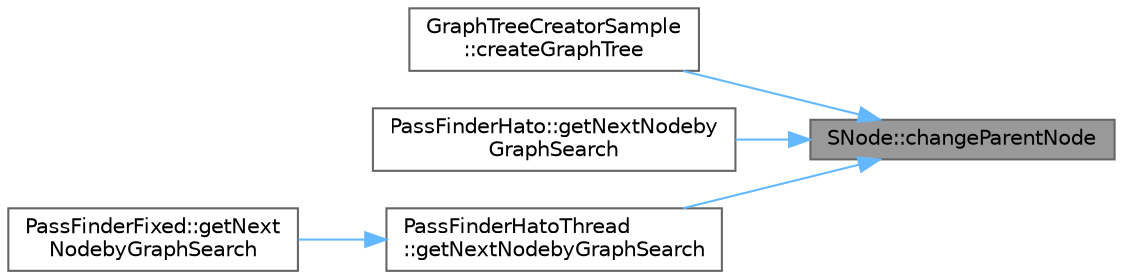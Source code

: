 digraph "SNode::changeParentNode"
{
 // LATEX_PDF_SIZE
  bgcolor="transparent";
  edge [fontname=Helvetica,fontsize=10,labelfontname=Helvetica,labelfontsize=10];
  node [fontname=Helvetica,fontsize=10,shape=box,height=0.2,width=0.4];
  rankdir="RL";
  Node1 [id="Node000001",label="SNode::changeParentNode",height=0.2,width=0.4,color="gray40", fillcolor="grey60", style="filled", fontcolor="black",tooltip="自身を親ノードに変更する関数．"];
  Node1 -> Node2 [id="edge1_Node000001_Node000002",dir="back",color="steelblue1",style="solid",tooltip=" "];
  Node2 [id="Node000002",label="GraphTreeCreatorSample\l::createGraphTree",height=0.2,width=0.4,color="grey40", fillcolor="white", style="filled",URL="$class_graph_tree_creator_sample.html#ab1895cfde4903118dbb7f097605edecd",tooltip="木グラフを作成するクラス．完成したグラフは参照渡しする．"];
  Node1 -> Node3 [id="edge2_Node000001_Node000003",dir="back",color="steelblue1",style="solid",tooltip=" "];
  Node3 [id="Node000003",label="PassFinderHato::getNextNodeby\lGraphSearch",height=0.2,width=0.4,color="grey40", fillcolor="white", style="filled",URL="$class_pass_finder_hato.html#ac0ebb78cf6ca274c51d13f8eed9c4148",tooltip="グラフ探索を行い，次の動作として最適なノードを返す．"];
  Node1 -> Node4 [id="edge3_Node000001_Node000004",dir="back",color="steelblue1",style="solid",tooltip=" "];
  Node4 [id="Node000004",label="PassFinderHatoThread\l::getNextNodebyGraphSearch",height=0.2,width=0.4,color="grey40", fillcolor="white", style="filled",URL="$class_pass_finder_hato_thread.html#a39e8ac1fd6111699a72092fcdd51a1ba",tooltip="グラフ探索を行い，次の動作として最適なノードを返す．"];
  Node4 -> Node5 [id="edge4_Node000004_Node000005",dir="back",color="steelblue1",style="solid",tooltip=" "];
  Node5 [id="Node000005",label="PassFinderFixed::getNext\lNodebyGraphSearch",height=0.2,width=0.4,color="grey40", fillcolor="white", style="filled",URL="$class_pass_finder_fixed.html#af5fe295a5429e0a9c1d9f5564c247878",tooltip="グラフ探索を行い，次の動作として最適なノードを返す．"];
}
